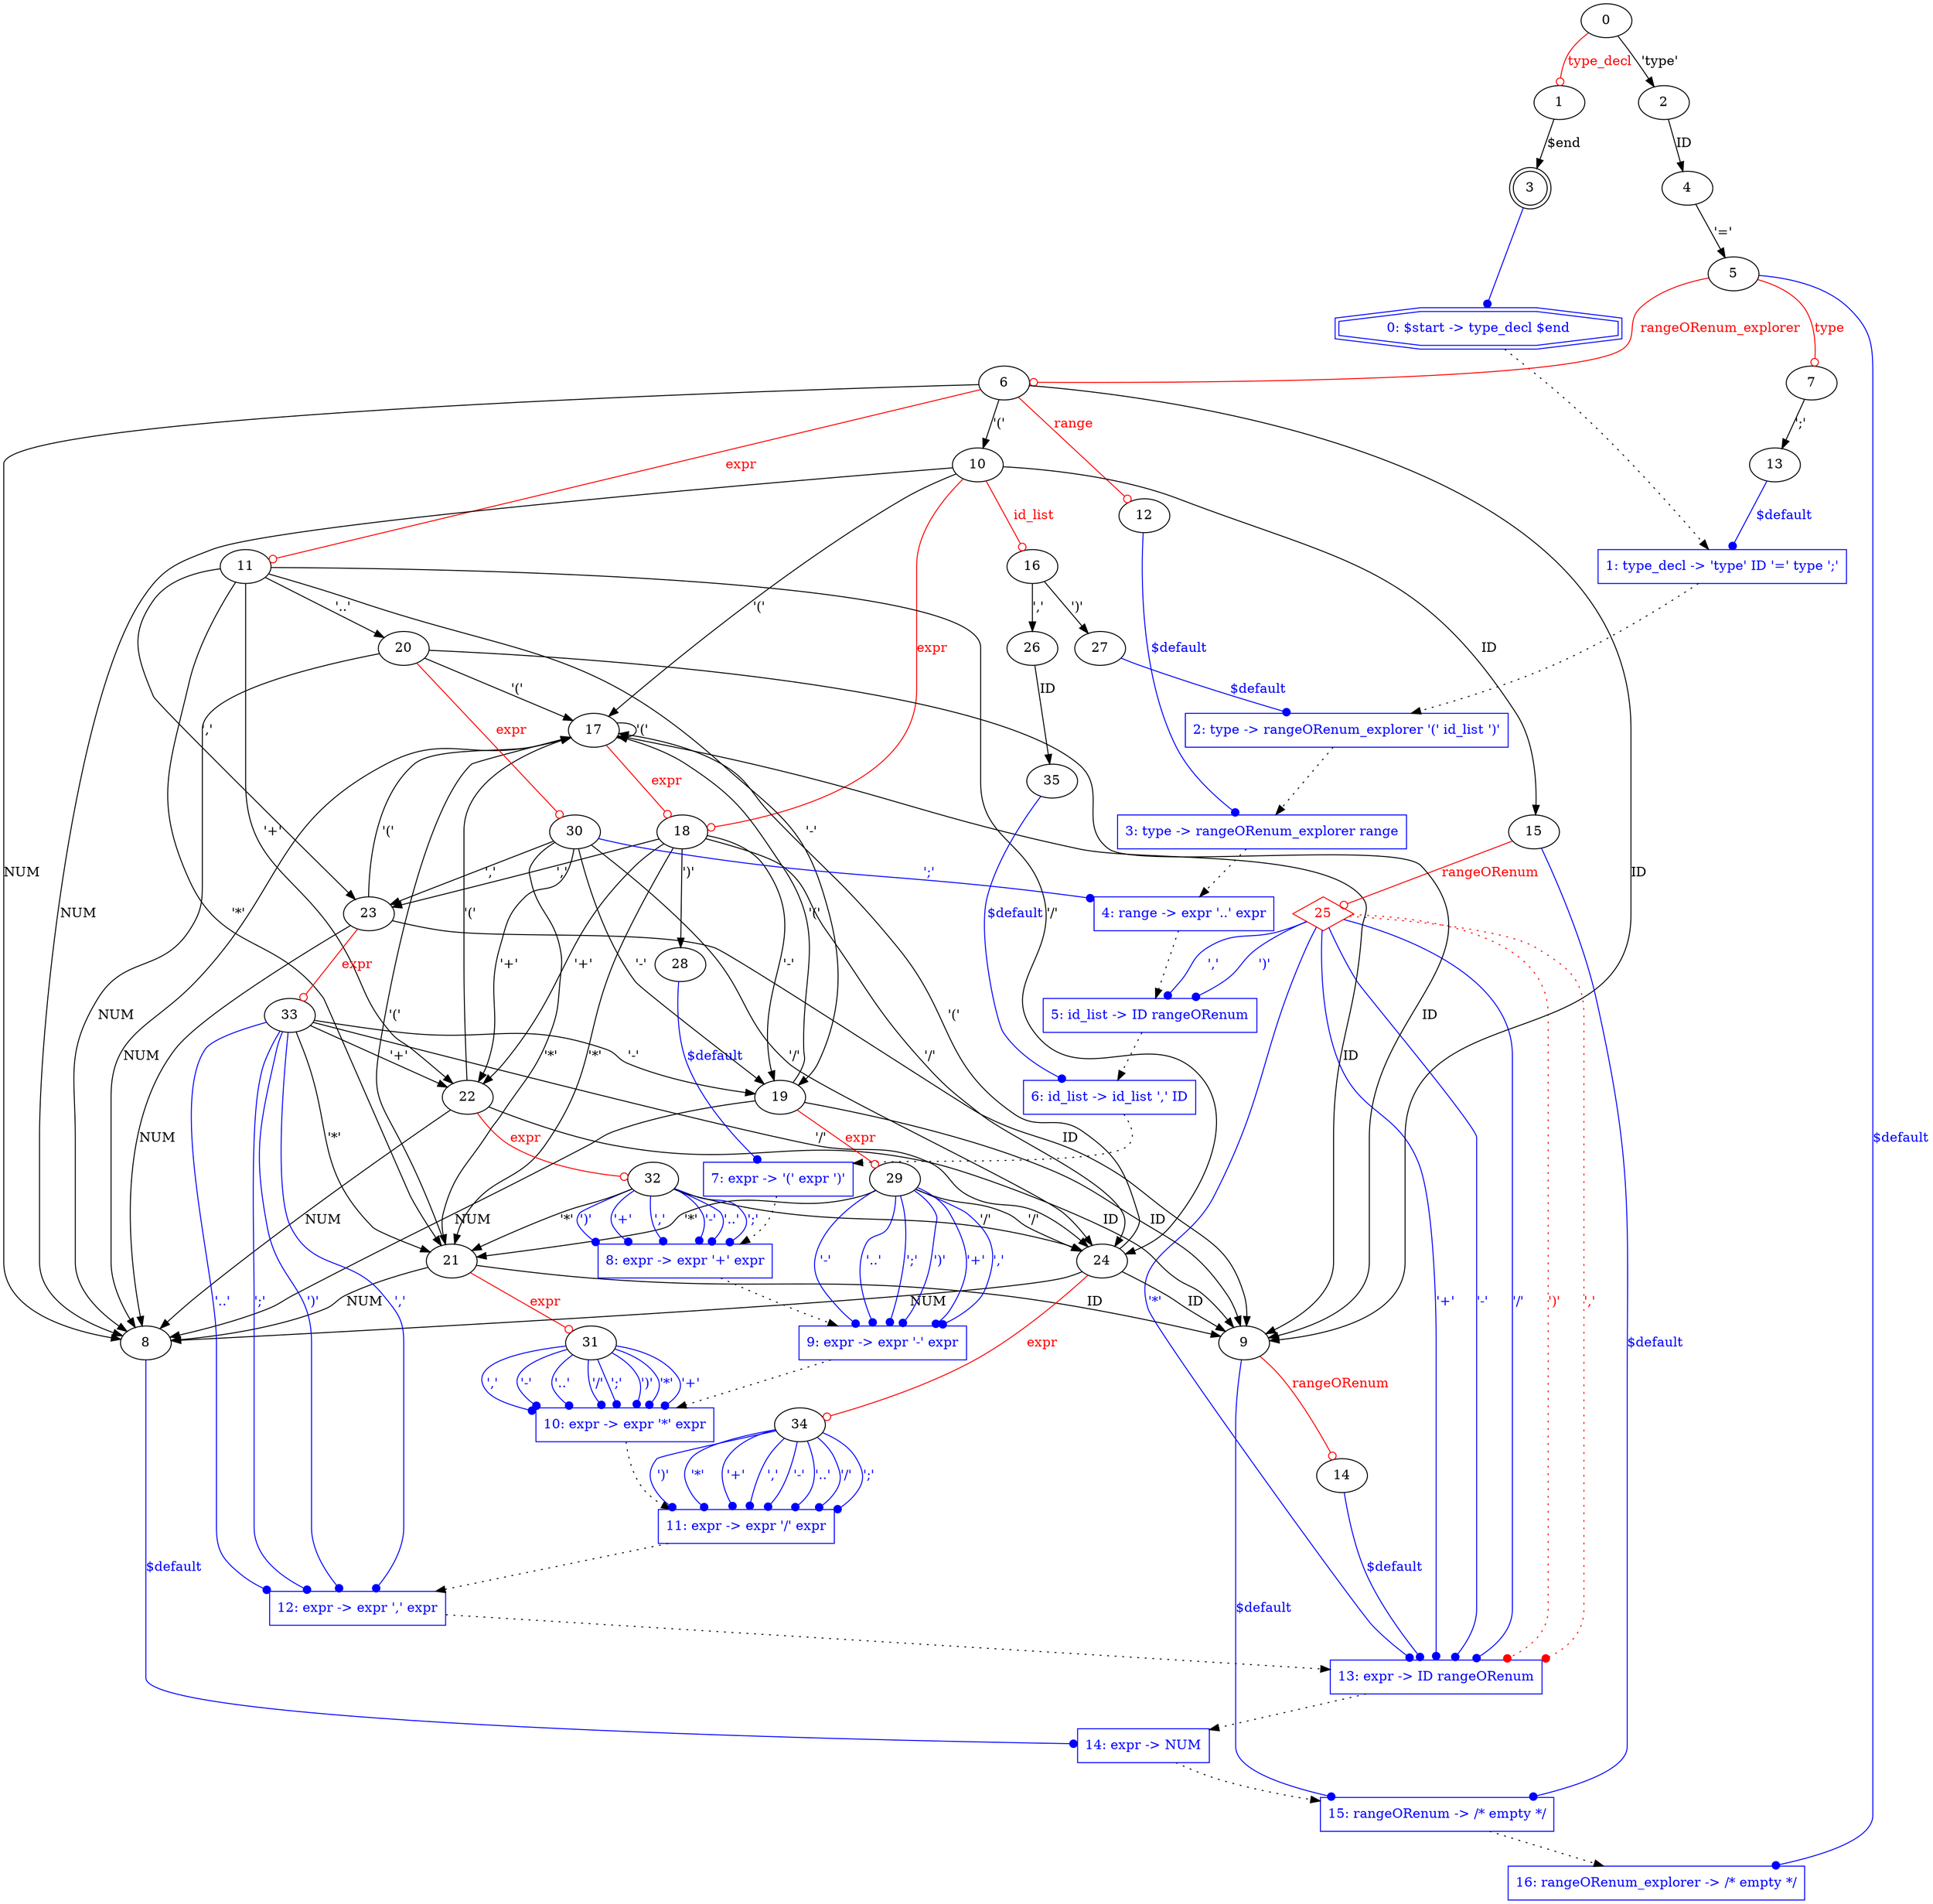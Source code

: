 digraph G {
#concentrate = true

  "g0" [label="0: $start -> type_decl $end", shape = doubleoctagon, fontcolor=blue, color=blue ]
  "g1" [label="1: type_decl -> 'type' ID '=' type ';'", shape = box, fontcolor=blue, color=blue ]
  "g2" [label="2: type -> rangeORenum_explorer '(' id_list ')'", shape = box, fontcolor=blue, color=blue ]
  "g3" [label="3: type -> rangeORenum_explorer range", shape = box, fontcolor=blue, color=blue ]
  "g4" [label="4: range -> expr '..' expr", shape = box, fontcolor=blue, color=blue ]
  "g5" [label="5: id_list -> ID rangeORenum", shape = box, fontcolor=blue, color=blue ]
  "g6" [label="6: id_list -> id_list ',' ID", shape = box, fontcolor=blue, color=blue ]
  "g7" [label="7: expr -> '(' expr ')'", shape = box, fontcolor=blue, color=blue ]
  "g8" [label="8: expr -> expr '+' expr", shape = box, fontcolor=blue, color=blue ]
  "g9" [label="9: expr -> expr '-' expr", shape = box, fontcolor=blue, color=blue ]
  "g10" [label="10: expr -> expr '*' expr", shape = box, fontcolor=blue, color=blue ]
  "g11" [label="11: expr -> expr '/' expr", shape = box, fontcolor=blue, color=blue ]
  "g12" [label="12: expr -> expr ',' expr", shape = box, fontcolor=blue, color=blue ]
  "g13" [label="13: expr -> ID rangeORenum", shape = box, fontcolor=blue, color=blue ]
  "g14" [label="14: expr -> NUM", shape = box, fontcolor=blue, color=blue ]
  "g15" [label="15: rangeORenum -> /* empty */", shape = box, fontcolor=blue, color=blue ]
  "g16" [label="16: rangeORenum_explorer -> /* empty */", shape = box, fontcolor=blue, color=blue ]
  g0 ->g1 [style=dotted];
  g1 ->g2 [style=dotted];
  g2 ->g3 [style=dotted];
  g3 ->g4 [style=dotted];
  g4 ->g5 [style=dotted];
  g5 ->g6 [style=dotted];
  g6 ->g7 [style=dotted];
  g7 ->g8 [style=dotted];
  g8 ->g9 [style=dotted];
  g9 ->g10 [style=dotted];
  g10 ->g11 [style=dotted];
  g11 ->g12 [style=dotted];
  g12 ->g13 [style=dotted];
  g13 ->g14 [style=dotted];
  g14 ->g15 [style=dotted];
  g15 ->g16 [style=dotted];
25 [shape = diamond, fontcolor=red, color=red]
0 -> 2 [label = "'type'"]
0 -> 1 [label = "type_decl", arrowhead = odot, color = "red", fontcolor = "red"]
1 -> 3 [label = "$end"]
2 -> 4 [label = "ID"]
3 [shape = doublecircle]
3 -> "g0" [arrowhead = dot, color = blue]
4 -> 5 [label = "'='"]
5 -> 6 [label = "rangeORenum_explorer", arrowhead = odot, color = "red", fontcolor = "red"]
5 -> 7 [label = "type", arrowhead = odot, color = "red", fontcolor = "red"]
5 -> "g16" [label = "$default", arrowhead=dot, color = "blue", fontcolor = "blue"]
6 -> 10 [label = "'('"]
6 -> 9 [label = "ID"]
6 -> 8 [label = "NUM"]
6 -> 11 [label = "expr", arrowhead = odot, color = "red", fontcolor = "red"]
6 -> 12 [label = "range", arrowhead = odot, color = "red", fontcolor = "red"]
7 -> 13 [label = "';'"]
8 -> "g14" [label = "$default", arrowhead=dot, color = "blue", fontcolor = "blue"]
9 -> 14 [label = "rangeORenum", arrowhead = odot, color = "red", fontcolor = "red"]
9 -> "g15" [label = "$default", arrowhead=dot, color = "blue", fontcolor = "blue"]
10 -> 17 [label = "'('"]
10 -> 15 [label = "ID"]
10 -> 8 [label = "NUM"]
10 -> 16 [label = "id_list", arrowhead = odot, color = "red", fontcolor = "red"]
10 -> 18 [label = "expr", arrowhead = odot, color = "red", fontcolor = "red"]
11 -> 21 [label = "'*'"]
11 -> 22 [label = "'+'"]
11 -> 23 [label = "','"]
11 -> 19 [label = "'-'"]
11 -> 20 [label = "'..'"]
11 -> 24 [label = "'/'"]
12 -> "g3" [label = "$default", arrowhead=dot, color = "blue", fontcolor = "blue"]
13 -> "g1" [label = "$default", arrowhead=dot, color = "blue", fontcolor = "blue"]
14 -> "g13" [label = "$default", arrowhead=dot, color = "blue", fontcolor = "blue"]
15 -> 25 [label = "rangeORenum", arrowhead = odot, color = "red", fontcolor = "red"]
15 -> "g15" [label = "$default", arrowhead=dot, color = "blue", fontcolor = "blue"]
16 -> 27 [label = "')'"]
16 -> 26 [label = "','"]
17 -> 17 [label = "'('"]
17 -> 9 [label = "ID"]
17 -> 8 [label = "NUM"]
17 -> 18 [label = "expr", arrowhead = odot, color = "red", fontcolor = "red"]
18 -> 28 [label = "')'"]
18 -> 21 [label = "'*'"]
18 -> 22 [label = "'+'"]
18 -> 23 [label = "','"]
18 -> 19 [label = "'-'"]
18 -> 24 [label = "'/'"]
19 -> 17 [label = "'('"]
19 -> 9 [label = "ID"]
19 -> 8 [label = "NUM"]
19 -> 29 [label = "expr", arrowhead = odot, color = "red", fontcolor = "red"]
20 -> 17 [label = "'('"]
20 -> 9 [label = "ID"]
20 -> 8 [label = "NUM"]
20 -> 30 [label = "expr", arrowhead = odot, color = "red", fontcolor = "red"]
21 -> 17 [label = "'('"]
21 -> 9 [label = "ID"]
21 -> 8 [label = "NUM"]
21 -> 31 [label = "expr", arrowhead = odot, color = "red", fontcolor = "red"]
22 -> 17 [label = "'('"]
22 -> 9 [label = "ID"]
22 -> 8 [label = "NUM"]
22 -> 32 [label = "expr", arrowhead = odot, color = "red", fontcolor = "red"]
23 -> 17 [label = "'('"]
23 -> 9 [label = "ID"]
23 -> 8 [label = "NUM"]
23 -> 33 [label = "expr", arrowhead = odot, color = "red", fontcolor = "red"]
24 -> 17 [label = "'('"]
24 -> 9 [label = "ID"]
24 -> 8 [label = "NUM"]
24 -> 34 [label = "expr", arrowhead = odot, color = "red", fontcolor = "red"]
25 -> "g5" [label = "')'", arrowhead=dot, color = "blue", fontcolor = "blue"]
25 -> "g13" [label = "'*'", arrowhead=dot, color = "blue", fontcolor = "blue"]
25 -> "g13" [label = "'+'", arrowhead=dot, color = "blue", fontcolor = "blue"]
25 -> "g5" [label = "','", arrowhead=dot, color = "blue", fontcolor = "blue"]
25 -> "g13" [label = "'-'", arrowhead=dot, color = "blue", fontcolor = "blue"]
25 -> "g13" [label = "'/'", arrowhead=dot, color = "blue", fontcolor = "blue"]
25 -> "g13" [label = "')'", arrowhead=dot, style=dotted, color = "red", fontcolor = "red"]
25 -> "g13" [label = "','", arrowhead=dot, style=dotted, color = "red", fontcolor = "red"]
26 -> 35 [label = "ID"]
27 -> "g2" [label = "$default", arrowhead=dot, color = "blue", fontcolor = "blue"]
28 -> "g7" [label = "$default", arrowhead=dot, color = "blue", fontcolor = "blue"]
29 -> 21 [label = "'*'"]
29 -> 24 [label = "'/'"]
29 -> "g9" [label = "')'", arrowhead=dot, color = "blue", fontcolor = "blue"]
29 -> "g9" [label = "'+'", arrowhead=dot, color = "blue", fontcolor = "blue"]
29 -> "g9" [label = "','", arrowhead=dot, color = "blue", fontcolor = "blue"]
29 -> "g9" [label = "'-'", arrowhead=dot, color = "blue", fontcolor = "blue"]
29 -> "g9" [label = "'..'", arrowhead=dot, color = "blue", fontcolor = "blue"]
29 -> "g9" [label = "';'", arrowhead=dot, color = "blue", fontcolor = "blue"]
30 -> 21 [label = "'*'"]
30 -> 22 [label = "'+'"]
30 -> 23 [label = "','"]
30 -> 19 [label = "'-'"]
30 -> 24 [label = "'/'"]
30 -> "g4" [label = "';'", arrowhead=dot, color = "blue", fontcolor = "blue"]
31 -> "g10" [label = "')'", arrowhead=dot, color = "blue", fontcolor = "blue"]
31 -> "g10" [label = "'*'", arrowhead=dot, color = "blue", fontcolor = "blue"]
31 -> "g10" [label = "'+'", arrowhead=dot, color = "blue", fontcolor = "blue"]
31 -> "g10" [label = "','", arrowhead=dot, color = "blue", fontcolor = "blue"]
31 -> "g10" [label = "'-'", arrowhead=dot, color = "blue", fontcolor = "blue"]
31 -> "g10" [label = "'..'", arrowhead=dot, color = "blue", fontcolor = "blue"]
31 -> "g10" [label = "'/'", arrowhead=dot, color = "blue", fontcolor = "blue"]
31 -> "g10" [label = "';'", arrowhead=dot, color = "blue", fontcolor = "blue"]
32 -> 21 [label = "'*'"]
32 -> 24 [label = "'/'"]
32 -> "g8" [label = "')'", arrowhead=dot, color = "blue", fontcolor = "blue"]
32 -> "g8" [label = "'+'", arrowhead=dot, color = "blue", fontcolor = "blue"]
32 -> "g8" [label = "','", arrowhead=dot, color = "blue", fontcolor = "blue"]
32 -> "g8" [label = "'-'", arrowhead=dot, color = "blue", fontcolor = "blue"]
32 -> "g8" [label = "'..'", arrowhead=dot, color = "blue", fontcolor = "blue"]
32 -> "g8" [label = "';'", arrowhead=dot, color = "blue", fontcolor = "blue"]
33 -> 21 [label = "'*'"]
33 -> 22 [label = "'+'"]
33 -> 19 [label = "'-'"]
33 -> 24 [label = "'/'"]
33 -> "g12" [label = "')'", arrowhead=dot, color = "blue", fontcolor = "blue"]
33 -> "g12" [label = "','", arrowhead=dot, color = "blue", fontcolor = "blue"]
33 -> "g12" [label = "'..'", arrowhead=dot, color = "blue", fontcolor = "blue"]
33 -> "g12" [label = "';'", arrowhead=dot, color = "blue", fontcolor = "blue"]
34 -> "g11" [label = "')'", arrowhead=dot, color = "blue", fontcolor = "blue"]
34 -> "g11" [label = "'*'", arrowhead=dot, color = "blue", fontcolor = "blue"]
34 -> "g11" [label = "'+'", arrowhead=dot, color = "blue", fontcolor = "blue"]
34 -> "g11" [label = "','", arrowhead=dot, color = "blue", fontcolor = "blue"]
34 -> "g11" [label = "'-'", arrowhead=dot, color = "blue", fontcolor = "blue"]
34 -> "g11" [label = "'..'", arrowhead=dot, color = "blue", fontcolor = "blue"]
34 -> "g11" [label = "'/'", arrowhead=dot, color = "blue", fontcolor = "blue"]
34 -> "g11" [label = "';'", arrowhead=dot, color = "blue", fontcolor = "blue"]
35 -> "g6" [label = "$default", arrowhead=dot, color = "blue", fontcolor = "blue"]

}
